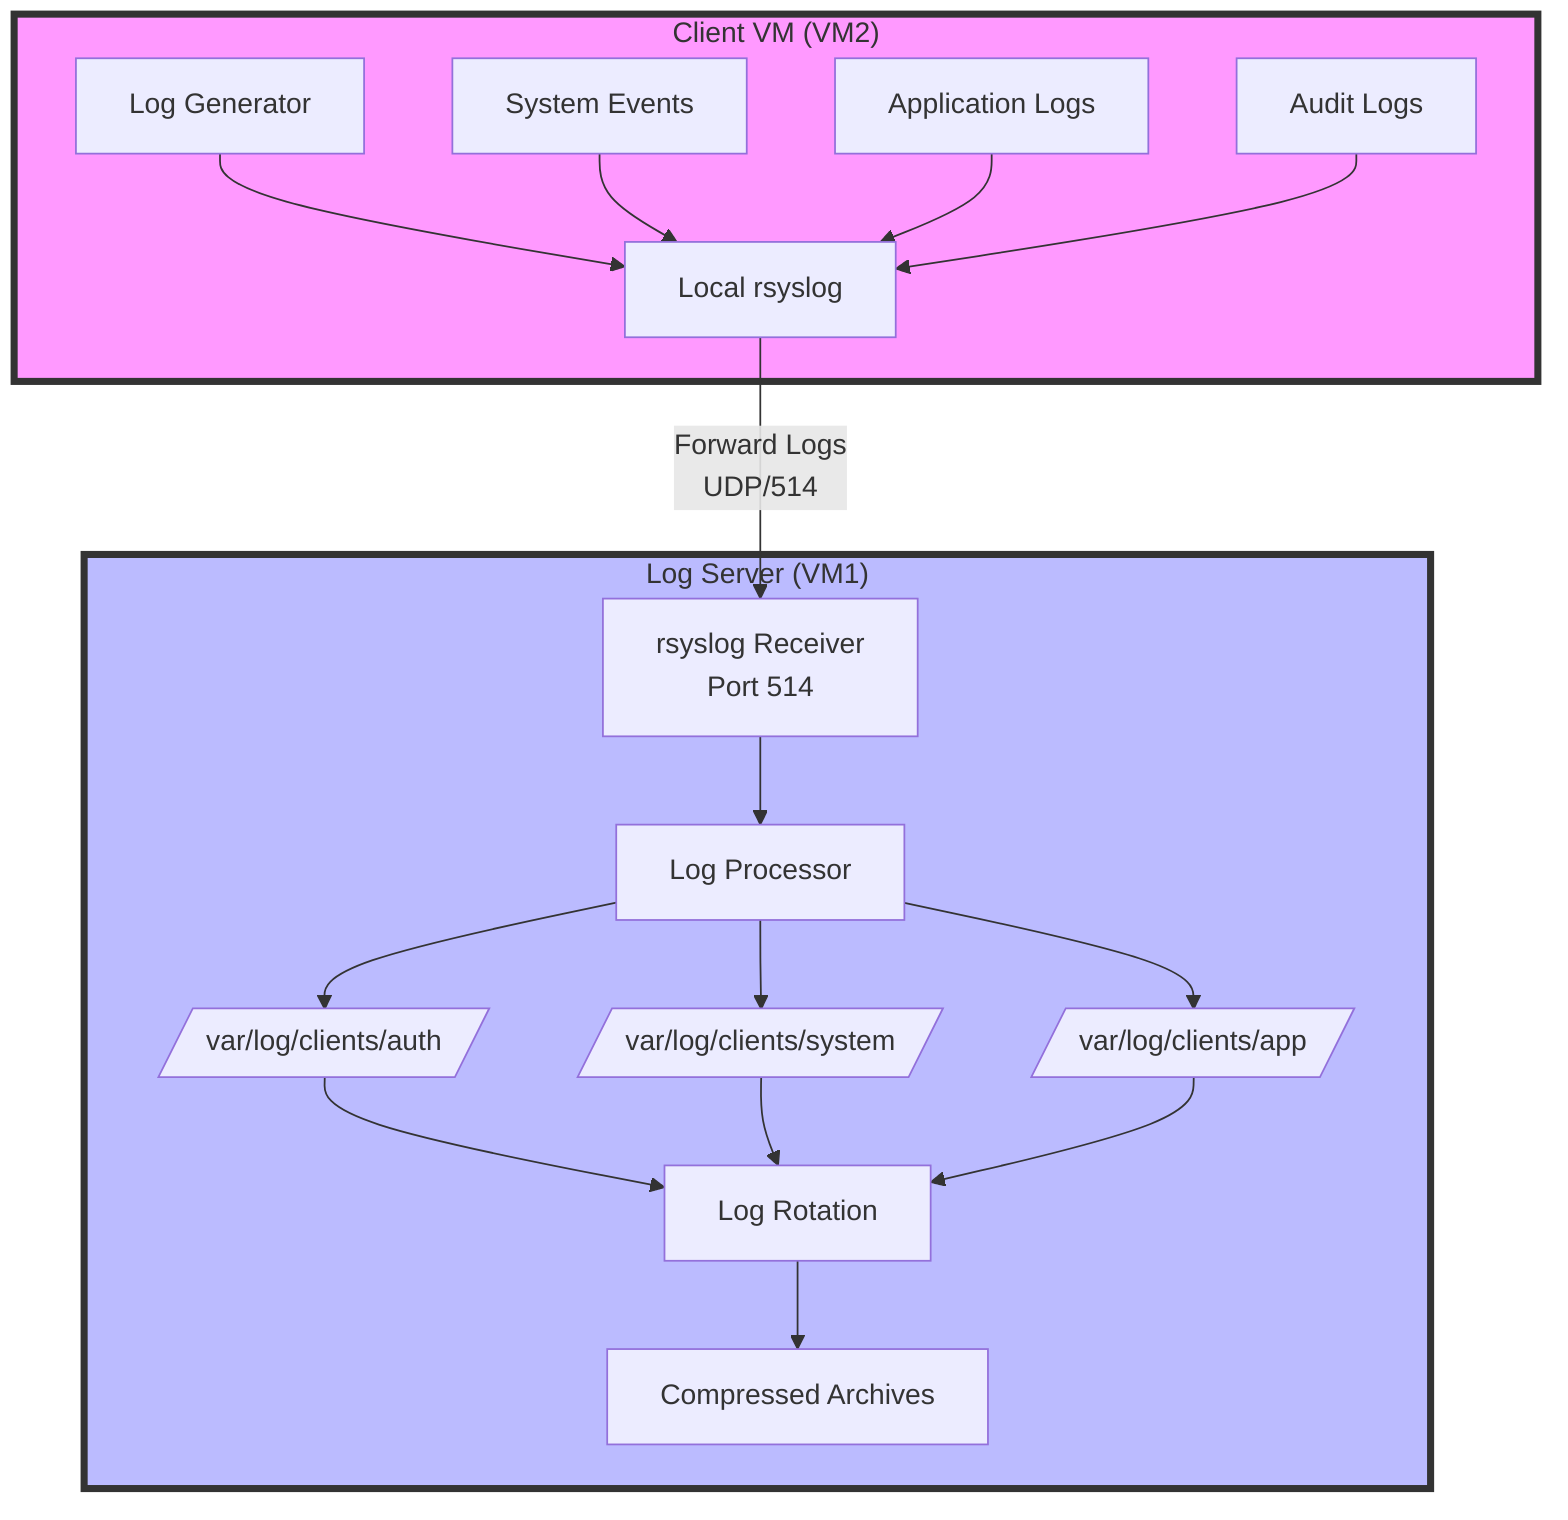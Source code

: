 flowchart TD
    subgraph Client["Client VM (VM2)"]
        A[Log Generator] --> B[Local rsyslog]
        C[System Events] --> B
        D[Application Logs] --> B
        E[Audit Logs] --> B
    end

    subgraph Server["Log Server (VM1)"]
        F[rsyslog Receiver\nPort 514] --> G[Log Processor]
        G --> H[/var/log/clients/auth/]
        G --> I[/var/log/clients/system/]
        G --> J[/var/log/clients/app/]
        
        H --> K[Log Rotation]
        I --> K
        J --> K
        
        K --> L[Compressed Archives]
    end

    B -->|Forward Logs\nUDP/514| F
    
    style Client fill:#f9f,stroke:#333,stroke-width:4px
    style Server fill:#bbf,stroke:#333,stroke-width:4px